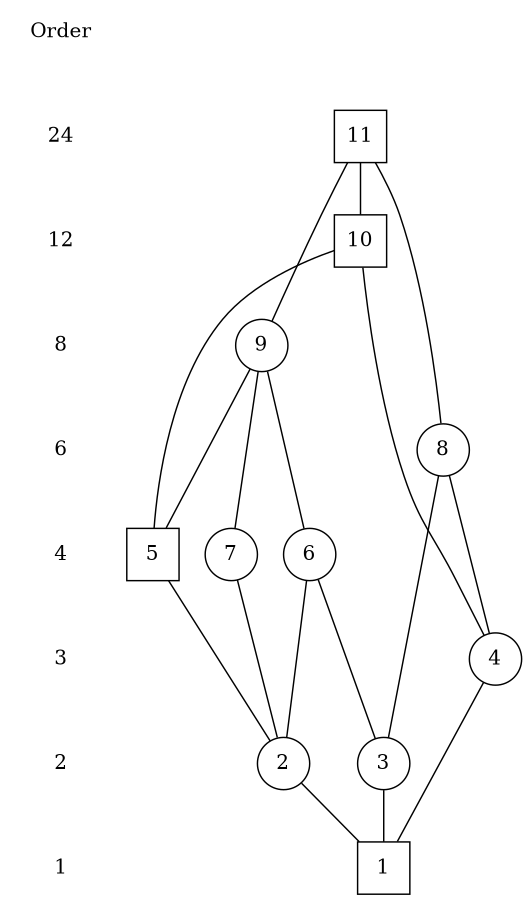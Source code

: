 digraph lattice {
size = "6,6";
"rt" [label="Order", color=white];
"rt" -> "s24" [color=white, arrowhead=none];
"s24" [label="24", color=white];
"s24" -> "s12" [color=white, arrowhead=none];
"s12" [label="12", color=white];
"s12" -> "s8" [color=white, arrowhead=none];
"s8" [label="8", color=white];
"s8" -> "s6" [color=white, arrowhead=none];
"s6" [label="6", color=white];
"s6" -> "s4" [color=white, arrowhead=none];
"s4" [label="4", color=white];
"s4" -> "s3" [color=white, arrowhead=none];
"s3" [label="3", color=white];
"s3" -> "s2" [color=white, arrowhead=none];
"s2" [label="2", color=white];
"s2" -> "s1" [color=white, arrowhead=none];
"s1" [label="1", color=white];
"1" [label="1", shape=square];
{ rank=same; "s1" "1"; }
"2" [label="2", shape=circle];
{ rank=same; "s2" "2"; }
"3" [label="3", shape=circle];
{ rank=same; "s2" "3"; }
"4" [label="4", shape=circle];
{ rank=same; "s3" "4"; }
"5" [label="5", shape=square];
{ rank=same; "s4" "5"; }
"6" [label="6", shape=circle];
{ rank=same; "s4" "6"; }
"7" [label="7", shape=circle];
{ rank=same; "s4" "7"; }
"8" [label="8", shape=circle];
{ rank=same; "s6" "8"; }
"9" [label="9", shape=circle];
{ rank=same; "s8" "9"; }
"10" [label="10", shape=square];
{ rank=same; "s12" "10"; }
"11" [label="11", shape=square];
{ rank=same; "s24" "11"; }
"2" -> "1" [arrowhead=none];
"3" -> "1" [arrowhead=none];
"4" -> "1" [arrowhead=none];
"5" -> "2" [arrowhead=none];
"6" -> "2" [arrowhead=none];
"6" -> "3" [arrowhead=none];
"7" -> "2" [arrowhead=none];
"8" -> "3" [arrowhead=none];
"8" -> "4" [arrowhead=none];
"9" -> "5" [arrowhead=none];
"9" -> "6" [arrowhead=none];
"9" -> "7" [arrowhead=none];
"10" -> "4" [arrowhead=none];
"10" -> "5" [arrowhead=none];
"11" -> "8" [arrowhead=none];
"11" -> "9" [arrowhead=none];
"11" -> "10" [arrowhead=none];
}